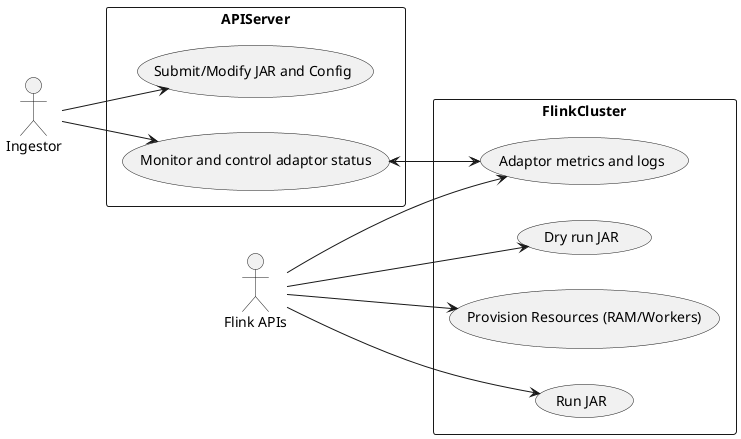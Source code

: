 @startuml
left to right direction
actor "Ingestor" as ing
actor "Flink APIs" as fl
rectangle APIServer {
  usecase "Submit/Modify JAR and Config" as UC1
  usecase "Monitor and control adaptor status" as UC2
}
rectangle FlinkCluster {
  usecase "Dry run JAR" as UC3
  usecase "Provision Resources (RAM/Workers)" as UC4
  usecase "Run JAR" as UC5
  usecase "Adaptor metrics and logs" as UC6
}

ing --> UC1
ing --> UC2

fl --> UC3
fl --> UC4
fl --> UC5
fl --> UC6

UC2 <--> UC6
@enduml
